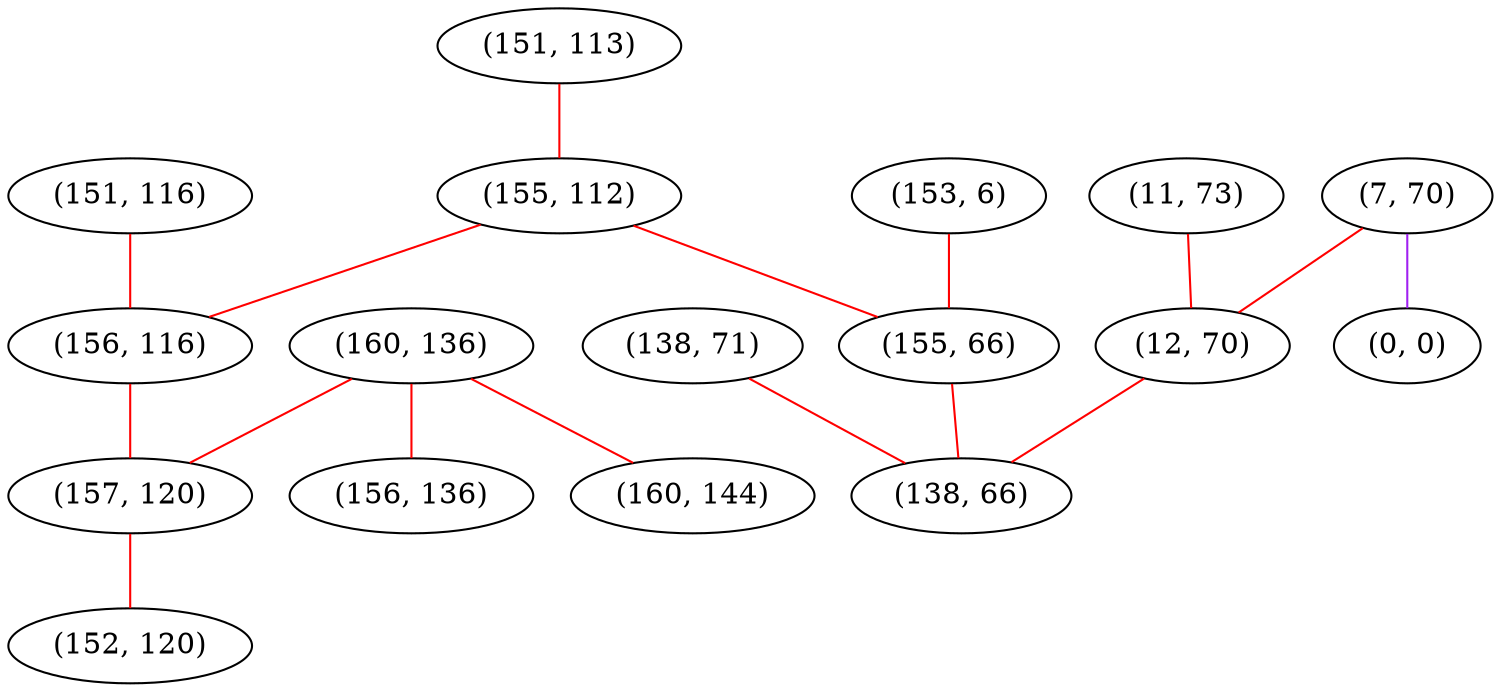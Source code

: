 graph "" {
"(151, 116)";
"(160, 136)";
"(151, 113)";
"(138, 71)";
"(7, 70)";
"(11, 73)";
"(153, 6)";
"(12, 70)";
"(0, 0)";
"(156, 136)";
"(155, 112)";
"(156, 116)";
"(157, 120)";
"(155, 66)";
"(152, 120)";
"(160, 144)";
"(138, 66)";
"(151, 116)" -- "(156, 116)"  [color=red, key=0, weight=1];
"(160, 136)" -- "(160, 144)"  [color=red, key=0, weight=1];
"(160, 136)" -- "(157, 120)"  [color=red, key=0, weight=1];
"(160, 136)" -- "(156, 136)"  [color=red, key=0, weight=1];
"(151, 113)" -- "(155, 112)"  [color=red, key=0, weight=1];
"(138, 71)" -- "(138, 66)"  [color=red, key=0, weight=1];
"(7, 70)" -- "(0, 0)"  [color=purple, key=0, weight=4];
"(7, 70)" -- "(12, 70)"  [color=red, key=0, weight=1];
"(11, 73)" -- "(12, 70)"  [color=red, key=0, weight=1];
"(153, 6)" -- "(155, 66)"  [color=red, key=0, weight=1];
"(12, 70)" -- "(138, 66)"  [color=red, key=0, weight=1];
"(155, 112)" -- "(155, 66)"  [color=red, key=0, weight=1];
"(155, 112)" -- "(156, 116)"  [color=red, key=0, weight=1];
"(156, 116)" -- "(157, 120)"  [color=red, key=0, weight=1];
"(157, 120)" -- "(152, 120)"  [color=red, key=0, weight=1];
"(155, 66)" -- "(138, 66)"  [color=red, key=0, weight=1];
}
